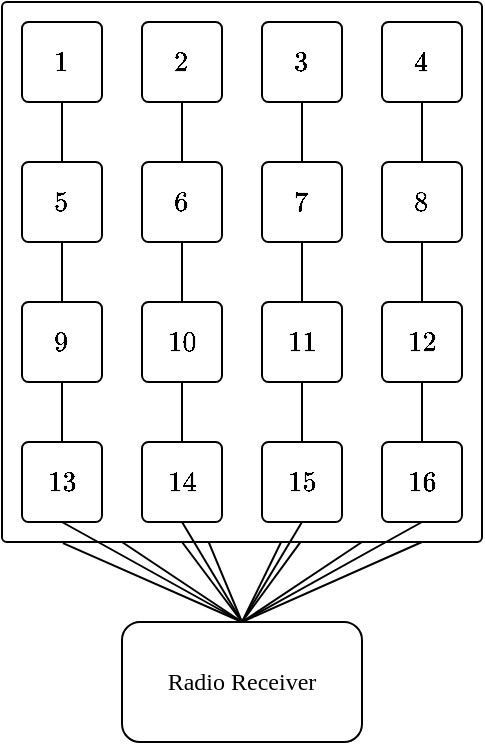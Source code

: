 <mxfile version="26.1.3">
  <diagram name="Page-1" id="v4LgNIbdL4Atsb9Uvo1o">
    <mxGraphModel dx="1137" dy="633" grid="1" gridSize="10" guides="1" tooltips="1" connect="1" arrows="1" fold="1" page="1" pageScale="1" pageWidth="850" pageHeight="1100" math="1" shadow="0">
      <root>
        <mxCell id="0" />
        <mxCell id="1" parent="0" />
        <mxCell id="zId-hDjp-LpYhjr2htkF-162" value="" style="rounded=1;whiteSpace=wrap;html=1;arcSize=1;" vertex="1" parent="1">
          <mxGeometry x="150" y="110" width="240" height="270" as="geometry" />
        </mxCell>
        <mxCell id="zId-hDjp-LpYhjr2htkF-146" style="edgeStyle=orthogonalEdgeStyle;rounded=0;orthogonalLoop=1;jettySize=auto;html=1;exitX=0.5;exitY=1;exitDx=0;exitDy=0;entryX=0.5;entryY=0;entryDx=0;entryDy=0;endArrow=none;startFill=0;" edge="1" parent="1" source="zId-hDjp-LpYhjr2htkF-130" target="zId-hDjp-LpYhjr2htkF-134">
          <mxGeometry relative="1" as="geometry" />
        </mxCell>
        <mxCell id="zId-hDjp-LpYhjr2htkF-130" value="$$1$$" style="rounded=1;whiteSpace=wrap;html=1;arcSize=8;" vertex="1" parent="1">
          <mxGeometry x="160" y="120" width="40" height="40" as="geometry" />
        </mxCell>
        <mxCell id="zId-hDjp-LpYhjr2htkF-149" style="edgeStyle=orthogonalEdgeStyle;rounded=0;orthogonalLoop=1;jettySize=auto;html=1;exitX=0.5;exitY=1;exitDx=0;exitDy=0;entryX=0.5;entryY=0;entryDx=0;entryDy=0;endArrow=none;startFill=0;" edge="1" parent="1" source="zId-hDjp-LpYhjr2htkF-131" target="zId-hDjp-LpYhjr2htkF-135">
          <mxGeometry relative="1" as="geometry" />
        </mxCell>
        <mxCell id="zId-hDjp-LpYhjr2htkF-131" value="$$2$$" style="rounded=1;whiteSpace=wrap;html=1;arcSize=8;" vertex="1" parent="1">
          <mxGeometry x="220" y="120" width="40" height="40" as="geometry" />
        </mxCell>
        <mxCell id="zId-hDjp-LpYhjr2htkF-152" style="edgeStyle=orthogonalEdgeStyle;rounded=0;orthogonalLoop=1;jettySize=auto;html=1;exitX=0.5;exitY=1;exitDx=0;exitDy=0;entryX=0.5;entryY=0;entryDx=0;entryDy=0;endArrow=none;startFill=0;" edge="1" parent="1" source="zId-hDjp-LpYhjr2htkF-132" target="zId-hDjp-LpYhjr2htkF-136">
          <mxGeometry relative="1" as="geometry" />
        </mxCell>
        <mxCell id="zId-hDjp-LpYhjr2htkF-132" value="$$3$$" style="rounded=1;whiteSpace=wrap;html=1;arcSize=8;" vertex="1" parent="1">
          <mxGeometry x="280" y="120" width="40" height="40" as="geometry" />
        </mxCell>
        <mxCell id="zId-hDjp-LpYhjr2htkF-155" style="edgeStyle=orthogonalEdgeStyle;rounded=0;orthogonalLoop=1;jettySize=auto;html=1;exitX=0.5;exitY=1;exitDx=0;exitDy=0;entryX=0.5;entryY=0;entryDx=0;entryDy=0;endArrow=none;startFill=0;" edge="1" parent="1" source="zId-hDjp-LpYhjr2htkF-133" target="zId-hDjp-LpYhjr2htkF-137">
          <mxGeometry relative="1" as="geometry" />
        </mxCell>
        <mxCell id="zId-hDjp-LpYhjr2htkF-133" value="$$4$$" style="rounded=1;whiteSpace=wrap;html=1;arcSize=8;" vertex="1" parent="1">
          <mxGeometry x="340" y="120" width="40" height="40" as="geometry" />
        </mxCell>
        <mxCell id="zId-hDjp-LpYhjr2htkF-147" style="edgeStyle=orthogonalEdgeStyle;rounded=0;orthogonalLoop=1;jettySize=auto;html=1;exitX=0.5;exitY=1;exitDx=0;exitDy=0;entryX=0.5;entryY=0;entryDx=0;entryDy=0;endArrow=none;startFill=0;" edge="1" parent="1" source="zId-hDjp-LpYhjr2htkF-134" target="zId-hDjp-LpYhjr2htkF-138">
          <mxGeometry relative="1" as="geometry" />
        </mxCell>
        <mxCell id="zId-hDjp-LpYhjr2htkF-134" value="$$5$$" style="rounded=1;whiteSpace=wrap;html=1;arcSize=8;" vertex="1" parent="1">
          <mxGeometry x="160" y="190" width="40" height="40" as="geometry" />
        </mxCell>
        <mxCell id="zId-hDjp-LpYhjr2htkF-150" style="edgeStyle=orthogonalEdgeStyle;rounded=0;orthogonalLoop=1;jettySize=auto;html=1;exitX=0.5;exitY=1;exitDx=0;exitDy=0;entryX=0.5;entryY=0;entryDx=0;entryDy=0;endArrow=none;startFill=0;" edge="1" parent="1" source="zId-hDjp-LpYhjr2htkF-135" target="zId-hDjp-LpYhjr2htkF-139">
          <mxGeometry relative="1" as="geometry" />
        </mxCell>
        <mxCell id="zId-hDjp-LpYhjr2htkF-135" value="$$6$$" style="rounded=1;whiteSpace=wrap;html=1;arcSize=8;" vertex="1" parent="1">
          <mxGeometry x="220" y="190" width="40" height="40" as="geometry" />
        </mxCell>
        <mxCell id="zId-hDjp-LpYhjr2htkF-153" style="edgeStyle=orthogonalEdgeStyle;rounded=0;orthogonalLoop=1;jettySize=auto;html=1;exitX=0.5;exitY=1;exitDx=0;exitDy=0;entryX=0.5;entryY=0;entryDx=0;entryDy=0;endArrow=none;startFill=0;" edge="1" parent="1" source="zId-hDjp-LpYhjr2htkF-136" target="zId-hDjp-LpYhjr2htkF-140">
          <mxGeometry relative="1" as="geometry" />
        </mxCell>
        <mxCell id="zId-hDjp-LpYhjr2htkF-136" value="$$7$$" style="rounded=1;whiteSpace=wrap;html=1;arcSize=8;" vertex="1" parent="1">
          <mxGeometry x="280" y="190" width="40" height="40" as="geometry" />
        </mxCell>
        <mxCell id="zId-hDjp-LpYhjr2htkF-156" style="edgeStyle=orthogonalEdgeStyle;rounded=0;orthogonalLoop=1;jettySize=auto;html=1;exitX=0.5;exitY=1;exitDx=0;exitDy=0;entryX=0.5;entryY=0;entryDx=0;entryDy=0;endArrow=none;startFill=0;" edge="1" parent="1" source="zId-hDjp-LpYhjr2htkF-137" target="zId-hDjp-LpYhjr2htkF-141">
          <mxGeometry relative="1" as="geometry" />
        </mxCell>
        <mxCell id="zId-hDjp-LpYhjr2htkF-137" value="$$8$$" style="rounded=1;whiteSpace=wrap;html=1;arcSize=8;" vertex="1" parent="1">
          <mxGeometry x="340" y="190" width="40" height="40" as="geometry" />
        </mxCell>
        <mxCell id="zId-hDjp-LpYhjr2htkF-148" style="edgeStyle=orthogonalEdgeStyle;rounded=0;orthogonalLoop=1;jettySize=auto;html=1;exitX=0.5;exitY=1;exitDx=0;exitDy=0;entryX=0.5;entryY=0;entryDx=0;entryDy=0;endArrow=none;startFill=0;" edge="1" parent="1" source="zId-hDjp-LpYhjr2htkF-138" target="zId-hDjp-LpYhjr2htkF-142">
          <mxGeometry relative="1" as="geometry" />
        </mxCell>
        <mxCell id="zId-hDjp-LpYhjr2htkF-138" value="$$9$$" style="rounded=1;whiteSpace=wrap;html=1;arcSize=8;" vertex="1" parent="1">
          <mxGeometry x="160" y="260" width="40" height="40" as="geometry" />
        </mxCell>
        <mxCell id="zId-hDjp-LpYhjr2htkF-151" style="edgeStyle=orthogonalEdgeStyle;rounded=0;orthogonalLoop=1;jettySize=auto;html=1;exitX=0.5;exitY=1;exitDx=0;exitDy=0;entryX=0.5;entryY=0;entryDx=0;entryDy=0;endArrow=none;startFill=0;" edge="1" parent="1" source="zId-hDjp-LpYhjr2htkF-139" target="zId-hDjp-LpYhjr2htkF-143">
          <mxGeometry relative="1" as="geometry" />
        </mxCell>
        <mxCell id="zId-hDjp-LpYhjr2htkF-139" value="$$10$$" style="rounded=1;whiteSpace=wrap;html=1;arcSize=8;" vertex="1" parent="1">
          <mxGeometry x="220" y="260" width="40" height="40" as="geometry" />
        </mxCell>
        <mxCell id="zId-hDjp-LpYhjr2htkF-154" style="edgeStyle=orthogonalEdgeStyle;rounded=0;orthogonalLoop=1;jettySize=auto;html=1;exitX=0.5;exitY=1;exitDx=0;exitDy=0;entryX=0.5;entryY=0;entryDx=0;entryDy=0;endArrow=none;startFill=0;" edge="1" parent="1" source="zId-hDjp-LpYhjr2htkF-140" target="zId-hDjp-LpYhjr2htkF-144">
          <mxGeometry relative="1" as="geometry" />
        </mxCell>
        <mxCell id="zId-hDjp-LpYhjr2htkF-140" value="$$11$$" style="rounded=1;whiteSpace=wrap;html=1;arcSize=8;" vertex="1" parent="1">
          <mxGeometry x="280" y="260" width="40" height="40" as="geometry" />
        </mxCell>
        <mxCell id="zId-hDjp-LpYhjr2htkF-157" style="edgeStyle=orthogonalEdgeStyle;rounded=0;orthogonalLoop=1;jettySize=auto;html=1;exitX=0.5;exitY=1;exitDx=0;exitDy=0;entryX=0.5;entryY=0;entryDx=0;entryDy=0;endArrow=none;startFill=0;" edge="1" parent="1" source="zId-hDjp-LpYhjr2htkF-141" target="zId-hDjp-LpYhjr2htkF-145">
          <mxGeometry relative="1" as="geometry" />
        </mxCell>
        <mxCell id="zId-hDjp-LpYhjr2htkF-141" value="$$12$$" style="rounded=1;whiteSpace=wrap;html=1;arcSize=8;" vertex="1" parent="1">
          <mxGeometry x="340" y="260" width="40" height="40" as="geometry" />
        </mxCell>
        <mxCell id="zId-hDjp-LpYhjr2htkF-142" value="$$13$$" style="rounded=1;whiteSpace=wrap;html=1;arcSize=8;" vertex="1" parent="1">
          <mxGeometry x="160" y="330" width="40" height="40" as="geometry" />
        </mxCell>
        <mxCell id="zId-hDjp-LpYhjr2htkF-143" value="$$14$$" style="rounded=1;whiteSpace=wrap;html=1;arcSize=8;" vertex="1" parent="1">
          <mxGeometry x="220" y="330" width="40" height="40" as="geometry" />
        </mxCell>
        <mxCell id="zId-hDjp-LpYhjr2htkF-144" value="$$15$$" style="rounded=1;whiteSpace=wrap;html=1;arcSize=8;" vertex="1" parent="1">
          <mxGeometry x="280" y="330" width="40" height="40" as="geometry" />
        </mxCell>
        <mxCell id="zId-hDjp-LpYhjr2htkF-145" value="$$16$$" style="rounded=1;whiteSpace=wrap;html=1;arcSize=8;" vertex="1" parent="1">
          <mxGeometry x="340" y="330" width="40" height="40" as="geometry" />
        </mxCell>
        <mxCell id="zId-hDjp-LpYhjr2htkF-163" value="&lt;font face=&quot;Times New Roman&quot;&gt;Radio Receiver&lt;/font&gt;" style="rounded=1;whiteSpace=wrap;html=1;" vertex="1" parent="1">
          <mxGeometry x="210" y="420" width="120" height="60" as="geometry" />
        </mxCell>
        <mxCell id="zId-hDjp-LpYhjr2htkF-166" value="" style="endArrow=none;html=1;rounded=0;entryX=0.5;entryY=1;entryDx=0;entryDy=0;exitX=0.5;exitY=0;exitDx=0;exitDy=0;" edge="1" parent="1" source="zId-hDjp-LpYhjr2htkF-163" target="zId-hDjp-LpYhjr2htkF-142">
          <mxGeometry width="50" height="50" relative="1" as="geometry">
            <mxPoint x="150" y="460" as="sourcePoint" />
            <mxPoint x="200" y="410" as="targetPoint" />
          </mxGeometry>
        </mxCell>
        <mxCell id="zId-hDjp-LpYhjr2htkF-167" value="" style="endArrow=none;html=1;rounded=0;exitX=0.5;exitY=1;exitDx=0;exitDy=0;entryX=0.5;entryY=0;entryDx=0;entryDy=0;" edge="1" parent="1" source="zId-hDjp-LpYhjr2htkF-143" target="zId-hDjp-LpYhjr2htkF-163">
          <mxGeometry width="50" height="50" relative="1" as="geometry">
            <mxPoint x="375" y="470" as="sourcePoint" />
            <mxPoint x="425" y="420" as="targetPoint" />
          </mxGeometry>
        </mxCell>
        <mxCell id="zId-hDjp-LpYhjr2htkF-168" value="" style="endArrow=none;html=1;rounded=0;entryX=0.5;entryY=1;entryDx=0;entryDy=0;" edge="1" parent="1" target="zId-hDjp-LpYhjr2htkF-144">
          <mxGeometry width="50" height="50" relative="1" as="geometry">
            <mxPoint x="270" y="420" as="sourcePoint" />
            <mxPoint x="310" y="390" as="targetPoint" />
          </mxGeometry>
        </mxCell>
        <mxCell id="zId-hDjp-LpYhjr2htkF-169" value="" style="endArrow=none;html=1;rounded=0;entryX=0.5;entryY=1;entryDx=0;entryDy=0;" edge="1" parent="1" target="zId-hDjp-LpYhjr2htkF-145">
          <mxGeometry width="50" height="50" relative="1" as="geometry">
            <mxPoint x="270" y="420" as="sourcePoint" />
            <mxPoint x="390" y="410" as="targetPoint" />
          </mxGeometry>
        </mxCell>
        <mxCell id="zId-hDjp-LpYhjr2htkF-170" value="" style="endArrow=none;html=1;rounded=0;exitX=0.127;exitY=1.002;exitDx=0;exitDy=0;exitPerimeter=0;entryX=0.5;entryY=0;entryDx=0;entryDy=0;" edge="1" parent="1" source="zId-hDjp-LpYhjr2htkF-162" target="zId-hDjp-LpYhjr2htkF-163">
          <mxGeometry width="50" height="50" relative="1" as="geometry">
            <mxPoint x="270" y="380" as="sourcePoint" />
            <mxPoint x="320" y="330" as="targetPoint" />
          </mxGeometry>
        </mxCell>
        <mxCell id="zId-hDjp-LpYhjr2htkF-171" value="" style="endArrow=none;html=1;rounded=0;exitX=0.5;exitY=0;exitDx=0;exitDy=0;" edge="1" parent="1" source="zId-hDjp-LpYhjr2htkF-163">
          <mxGeometry width="50" height="50" relative="1" as="geometry">
            <mxPoint x="310" y="430" as="sourcePoint" />
            <mxPoint x="360" y="380" as="targetPoint" />
          </mxGeometry>
        </mxCell>
        <mxCell id="zId-hDjp-LpYhjr2htkF-172" value="" style="endArrow=none;html=1;rounded=0;exitX=0.25;exitY=1;exitDx=0;exitDy=0;" edge="1" parent="1" source="zId-hDjp-LpYhjr2htkF-162">
          <mxGeometry width="50" height="50" relative="1" as="geometry">
            <mxPoint x="270" y="380" as="sourcePoint" />
            <mxPoint x="270" y="420" as="targetPoint" />
          </mxGeometry>
        </mxCell>
        <mxCell id="zId-hDjp-LpYhjr2htkF-173" value="" style="endArrow=none;html=1;rounded=0;entryX=0.75;entryY=1;entryDx=0;entryDy=0;exitX=0.5;exitY=0;exitDx=0;exitDy=0;" edge="1" parent="1" source="zId-hDjp-LpYhjr2htkF-163" target="zId-hDjp-LpYhjr2htkF-162">
          <mxGeometry width="50" height="50" relative="1" as="geometry">
            <mxPoint x="360" y="460" as="sourcePoint" />
            <mxPoint x="410" y="410" as="targetPoint" />
          </mxGeometry>
        </mxCell>
        <mxCell id="zId-hDjp-LpYhjr2htkF-181" value="" style="endArrow=none;html=1;rounded=0;entryX=0.375;entryY=1;entryDx=0;entryDy=0;entryPerimeter=0;" edge="1" parent="1" target="zId-hDjp-LpYhjr2htkF-162">
          <mxGeometry width="50" height="50" relative="1" as="geometry">
            <mxPoint x="270" y="420" as="sourcePoint" />
            <mxPoint x="300" y="360" as="targetPoint" />
          </mxGeometry>
        </mxCell>
        <mxCell id="zId-hDjp-LpYhjr2htkF-182" value="" style="endArrow=none;html=1;rounded=0;entryX=0.431;entryY=1.001;entryDx=0;entryDy=0;entryPerimeter=0;" edge="1" parent="1" target="zId-hDjp-LpYhjr2htkF-162">
          <mxGeometry width="50" height="50" relative="1" as="geometry">
            <mxPoint x="270" y="420" as="sourcePoint" />
            <mxPoint x="250" y="380" as="targetPoint" />
          </mxGeometry>
        </mxCell>
        <mxCell id="zId-hDjp-LpYhjr2htkF-183" value="" style="endArrow=none;html=1;rounded=0;entryX=0.621;entryY=1.001;entryDx=0;entryDy=0;entryPerimeter=0;" edge="1" parent="1" target="zId-hDjp-LpYhjr2htkF-162">
          <mxGeometry width="50" height="50" relative="1" as="geometry">
            <mxPoint x="270" y="420" as="sourcePoint" />
            <mxPoint x="300" y="360" as="targetPoint" />
          </mxGeometry>
        </mxCell>
        <mxCell id="zId-hDjp-LpYhjr2htkF-184" value="" style="endArrow=none;html=1;rounded=0;exitX=0.5;exitY=0;exitDx=0;exitDy=0;entryX=0.582;entryY=0.999;entryDx=0;entryDy=0;entryPerimeter=0;" edge="1" parent="1" source="zId-hDjp-LpYhjr2htkF-163" target="zId-hDjp-LpYhjr2htkF-162">
          <mxGeometry width="50" height="50" relative="1" as="geometry">
            <mxPoint x="250" y="410" as="sourcePoint" />
            <mxPoint x="300" y="360" as="targetPoint" />
          </mxGeometry>
        </mxCell>
      </root>
    </mxGraphModel>
  </diagram>
</mxfile>
